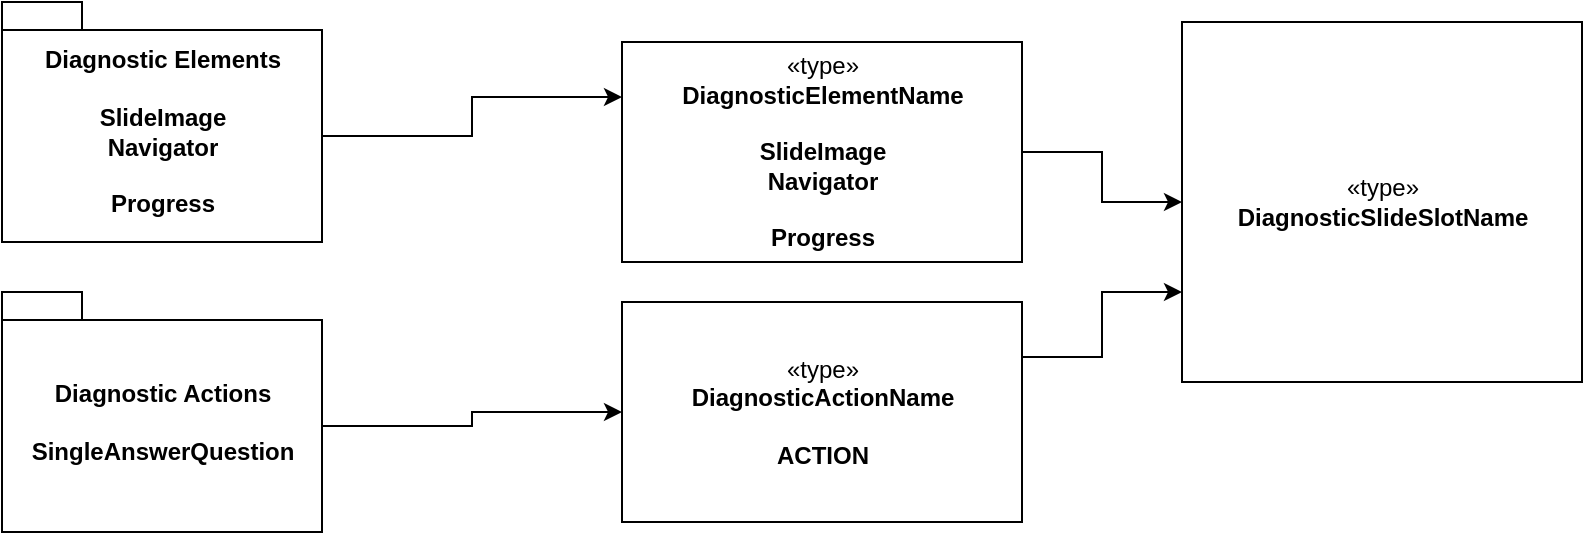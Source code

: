 <mxfile version="19.0.3" type="github">
  <diagram id="gVxRz3MgTKwVcn3YdrM9" name="Page-1">
    <mxGraphModel dx="2027" dy="1172" grid="1" gridSize="10" guides="1" tooltips="1" connect="1" arrows="1" fold="1" page="1" pageScale="1" pageWidth="850" pageHeight="1100" math="0" shadow="0">
      <root>
        <mxCell id="0" />
        <mxCell id="1" parent="0" />
        <mxCell id="YhWaM5n5FpjVTGfqwRPA-11" style="edgeStyle=orthogonalEdgeStyle;rounded=0;orthogonalLoop=1;jettySize=auto;html=1;exitX=0;exitY=0;exitDx=160;exitDy=67;exitPerimeter=0;entryX=0;entryY=0.25;entryDx=0;entryDy=0;" edge="1" parent="1" source="YhWaM5n5FpjVTGfqwRPA-1" target="YhWaM5n5FpjVTGfqwRPA-6">
          <mxGeometry relative="1" as="geometry" />
        </mxCell>
        <mxCell id="YhWaM5n5FpjVTGfqwRPA-1" value="Diagnostic Elements&lt;br&gt;&lt;br&gt;SlideImage&lt;br&gt;Navigator&lt;br&gt;&lt;br&gt;Progress" style="shape=folder;fontStyle=1;spacingTop=10;tabWidth=40;tabHeight=14;tabPosition=left;html=1;" vertex="1" parent="1">
          <mxGeometry x="30" y="10" width="160" height="120" as="geometry" />
        </mxCell>
        <mxCell id="YhWaM5n5FpjVTGfqwRPA-5" value="«type»&lt;br&gt;&lt;b&gt;DiagnosticSlideSlotName&lt;br&gt;&lt;/b&gt;" style="html=1;" vertex="1" parent="1">
          <mxGeometry x="620" y="20" width="200" height="180" as="geometry" />
        </mxCell>
        <mxCell id="YhWaM5n5FpjVTGfqwRPA-10" style="edgeStyle=orthogonalEdgeStyle;rounded=0;orthogonalLoop=1;jettySize=auto;html=1;exitX=1;exitY=0.5;exitDx=0;exitDy=0;" edge="1" parent="1" source="YhWaM5n5FpjVTGfqwRPA-6" target="YhWaM5n5FpjVTGfqwRPA-5">
          <mxGeometry relative="1" as="geometry" />
        </mxCell>
        <mxCell id="YhWaM5n5FpjVTGfqwRPA-6" value="«type»&lt;br&gt;&lt;b&gt;DiagnosticElementName&lt;br&gt;&lt;br&gt;SlideImage&lt;br&gt;Navigator&lt;br&gt;&lt;br&gt;Progress&lt;br&gt;&lt;/b&gt;" style="html=1;" vertex="1" parent="1">
          <mxGeometry x="340" y="30" width="200" height="110" as="geometry" />
        </mxCell>
        <mxCell id="YhWaM5n5FpjVTGfqwRPA-9" style="edgeStyle=orthogonalEdgeStyle;rounded=0;orthogonalLoop=1;jettySize=auto;html=1;exitX=1;exitY=0.25;exitDx=0;exitDy=0;entryX=0;entryY=0.75;entryDx=0;entryDy=0;" edge="1" parent="1" source="YhWaM5n5FpjVTGfqwRPA-8" target="YhWaM5n5FpjVTGfqwRPA-5">
          <mxGeometry relative="1" as="geometry" />
        </mxCell>
        <mxCell id="YhWaM5n5FpjVTGfqwRPA-8" value="«type»&lt;br&gt;&lt;b&gt;DiagnosticActionName&lt;br&gt;&lt;br&gt;ACTION&lt;br&gt;&lt;/b&gt;" style="html=1;" vertex="1" parent="1">
          <mxGeometry x="340" y="160" width="200" height="110" as="geometry" />
        </mxCell>
        <mxCell id="YhWaM5n5FpjVTGfqwRPA-13" style="edgeStyle=orthogonalEdgeStyle;rounded=0;orthogonalLoop=1;jettySize=auto;html=1;exitX=0;exitY=0;exitDx=160;exitDy=67;exitPerimeter=0;entryX=0;entryY=0.5;entryDx=0;entryDy=0;" edge="1" parent="1" source="YhWaM5n5FpjVTGfqwRPA-12" target="YhWaM5n5FpjVTGfqwRPA-8">
          <mxGeometry relative="1" as="geometry" />
        </mxCell>
        <mxCell id="YhWaM5n5FpjVTGfqwRPA-12" value="Diagnostic Actions&lt;br&gt;&lt;br&gt;SingleAnswerQuestion" style="shape=folder;fontStyle=1;spacingTop=10;tabWidth=40;tabHeight=14;tabPosition=left;html=1;" vertex="1" parent="1">
          <mxGeometry x="30" y="155" width="160" height="120" as="geometry" />
        </mxCell>
      </root>
    </mxGraphModel>
  </diagram>
</mxfile>
